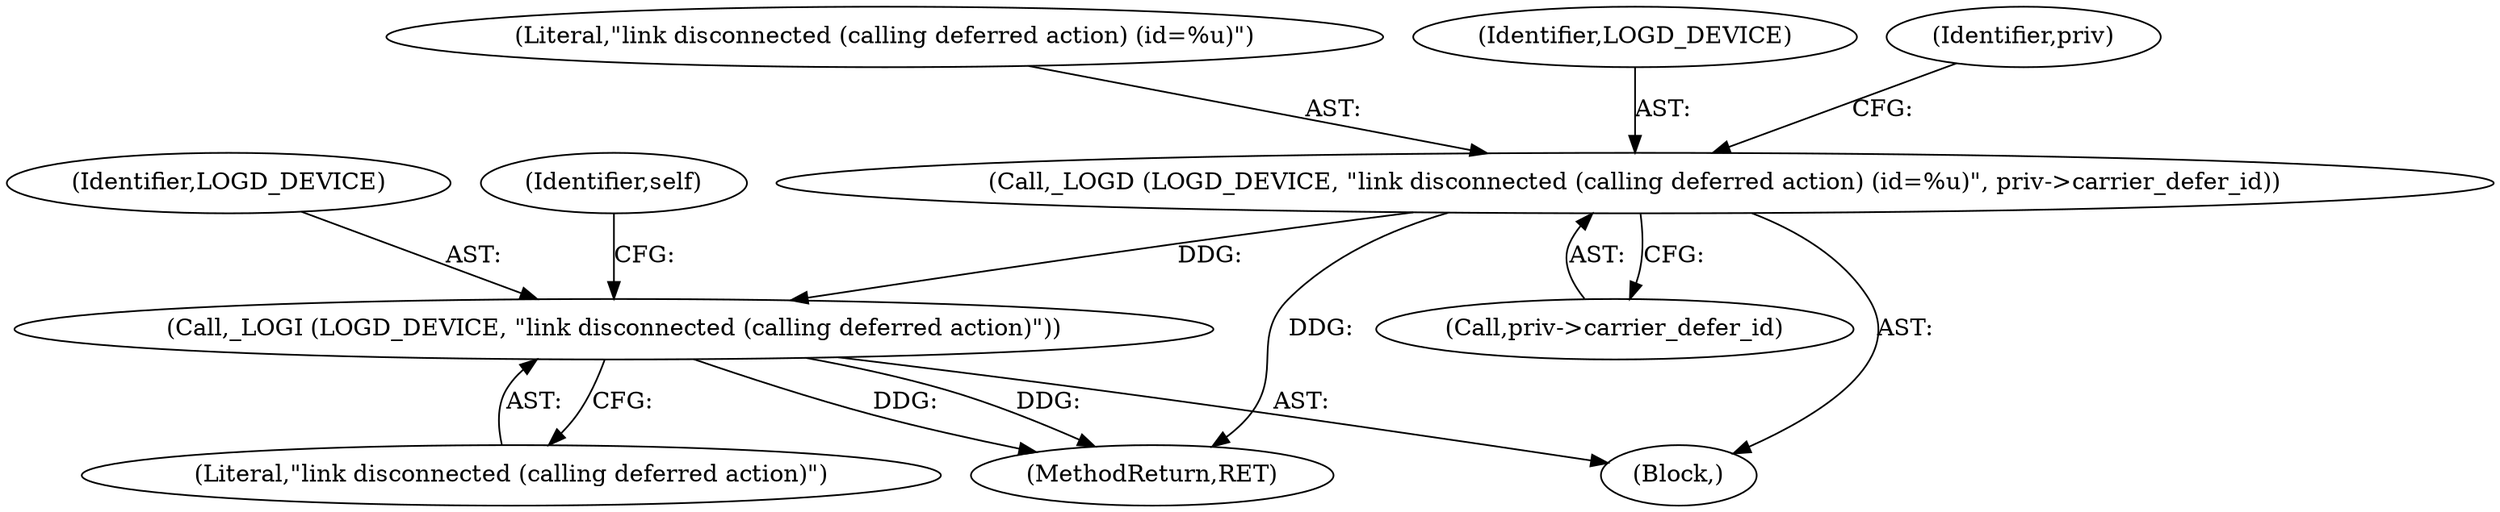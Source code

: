 digraph "0_NetworkManager_d5fc88e573fa58b93034b04d35a2454f5d28cad9@pointer" {
"1001325" [label="(Call,_LOGD (LOGD_DEVICE, \"link disconnected (calling deferred action) (id=%u)\", priv->carrier_defer_id))"];
"1001336" [label="(Call,_LOGI (LOGD_DEVICE, \"link disconnected (calling deferred action)\"))"];
"1001340" [label="(Identifier,self)"];
"1001314" [label="(Block,)"];
"1007368" [label="(MethodReturn,RET)"];
"1001338" [label="(Literal,\"link disconnected (calling deferred action)\")"];
"1001325" [label="(Call,_LOGD (LOGD_DEVICE, \"link disconnected (calling deferred action) (id=%u)\", priv->carrier_defer_id))"];
"1001327" [label="(Literal,\"link disconnected (calling deferred action) (id=%u)\")"];
"1001326" [label="(Identifier,LOGD_DEVICE)"];
"1001328" [label="(Call,priv->carrier_defer_id)"];
"1001337" [label="(Identifier,LOGD_DEVICE)"];
"1001333" [label="(Identifier,priv)"];
"1001336" [label="(Call,_LOGI (LOGD_DEVICE, \"link disconnected (calling deferred action)\"))"];
"1001325" -> "1001314"  [label="AST: "];
"1001325" -> "1001328"  [label="CFG: "];
"1001326" -> "1001325"  [label="AST: "];
"1001327" -> "1001325"  [label="AST: "];
"1001328" -> "1001325"  [label="AST: "];
"1001333" -> "1001325"  [label="CFG: "];
"1001325" -> "1007368"  [label="DDG: "];
"1001325" -> "1001336"  [label="DDG: "];
"1001336" -> "1001314"  [label="AST: "];
"1001336" -> "1001338"  [label="CFG: "];
"1001337" -> "1001336"  [label="AST: "];
"1001338" -> "1001336"  [label="AST: "];
"1001340" -> "1001336"  [label="CFG: "];
"1001336" -> "1007368"  [label="DDG: "];
"1001336" -> "1007368"  [label="DDG: "];
}
